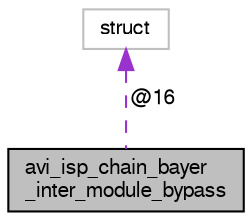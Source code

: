 digraph "avi_isp_chain_bayer_inter_module_bypass"
{
  edge [fontname="FreeSans",fontsize="10",labelfontname="FreeSans",labelfontsize="10"];
  node [fontname="FreeSans",fontsize="10",shape=record];
  Node1 [label="avi_isp_chain_bayer\l_inter_module_bypass",height=0.2,width=0.4,color="black", fillcolor="grey75", style="filled", fontcolor="black"];
  Node2 -> Node1 [dir="back",color="darkorchid3",fontsize="10",style="dashed",label=" @16" ,fontname="FreeSans"];
  Node2 [label="struct",height=0.2,width=0.4,color="grey75", fillcolor="white", style="filled"];
}
